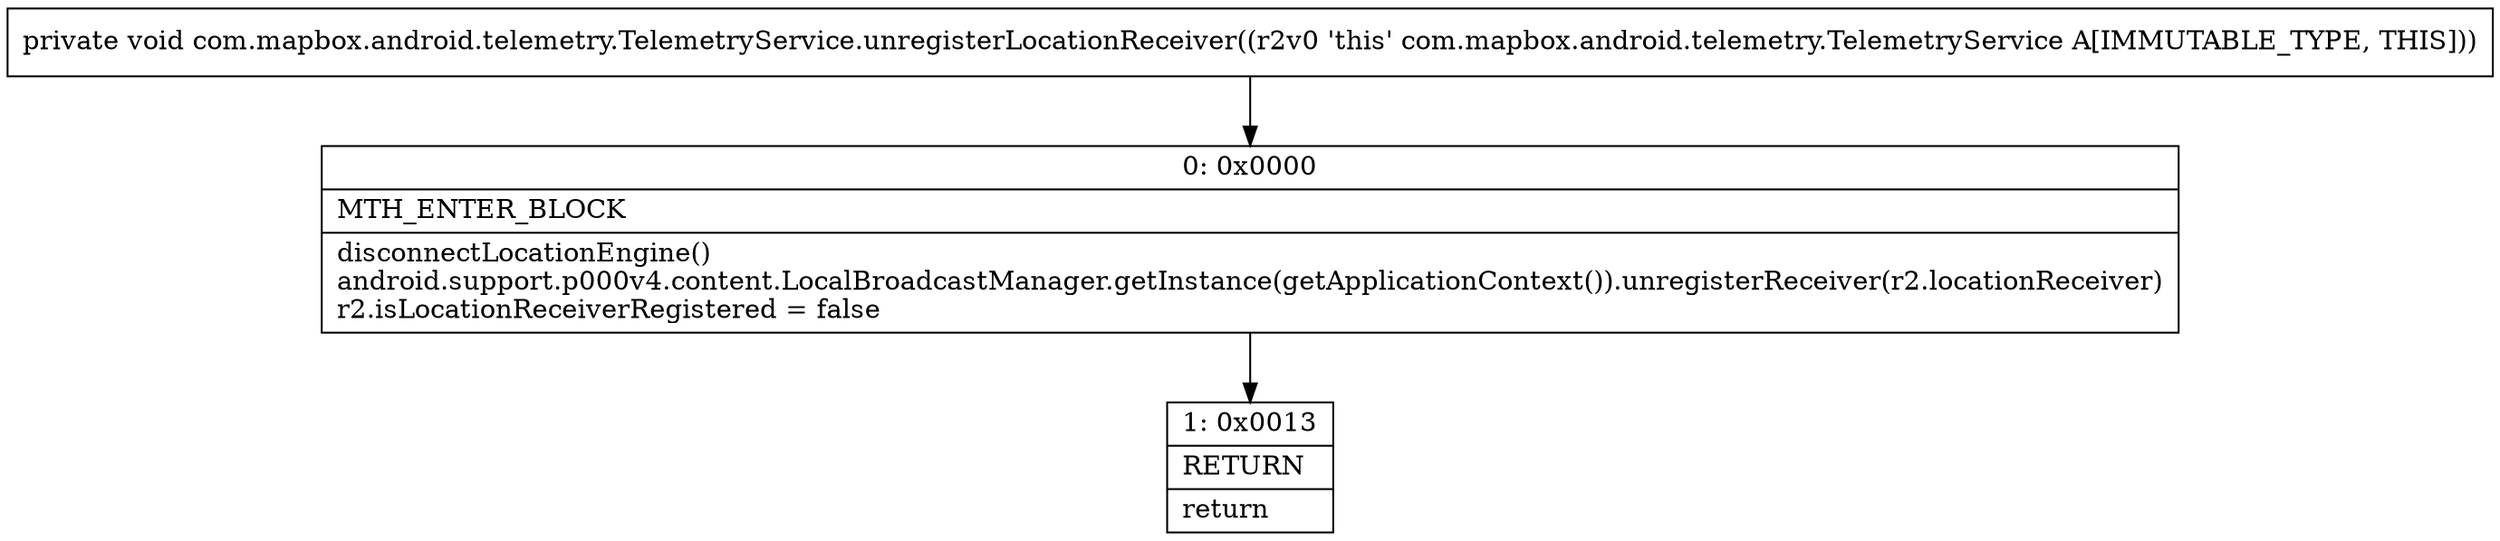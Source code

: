 digraph "CFG forcom.mapbox.android.telemetry.TelemetryService.unregisterLocationReceiver()V" {
Node_0 [shape=record,label="{0\:\ 0x0000|MTH_ENTER_BLOCK\l|disconnectLocationEngine()\landroid.support.p000v4.content.LocalBroadcastManager.getInstance(getApplicationContext()).unregisterReceiver(r2.locationReceiver)\lr2.isLocationReceiverRegistered = false\l}"];
Node_1 [shape=record,label="{1\:\ 0x0013|RETURN\l|return\l}"];
MethodNode[shape=record,label="{private void com.mapbox.android.telemetry.TelemetryService.unregisterLocationReceiver((r2v0 'this' com.mapbox.android.telemetry.TelemetryService A[IMMUTABLE_TYPE, THIS])) }"];
MethodNode -> Node_0;
Node_0 -> Node_1;
}

